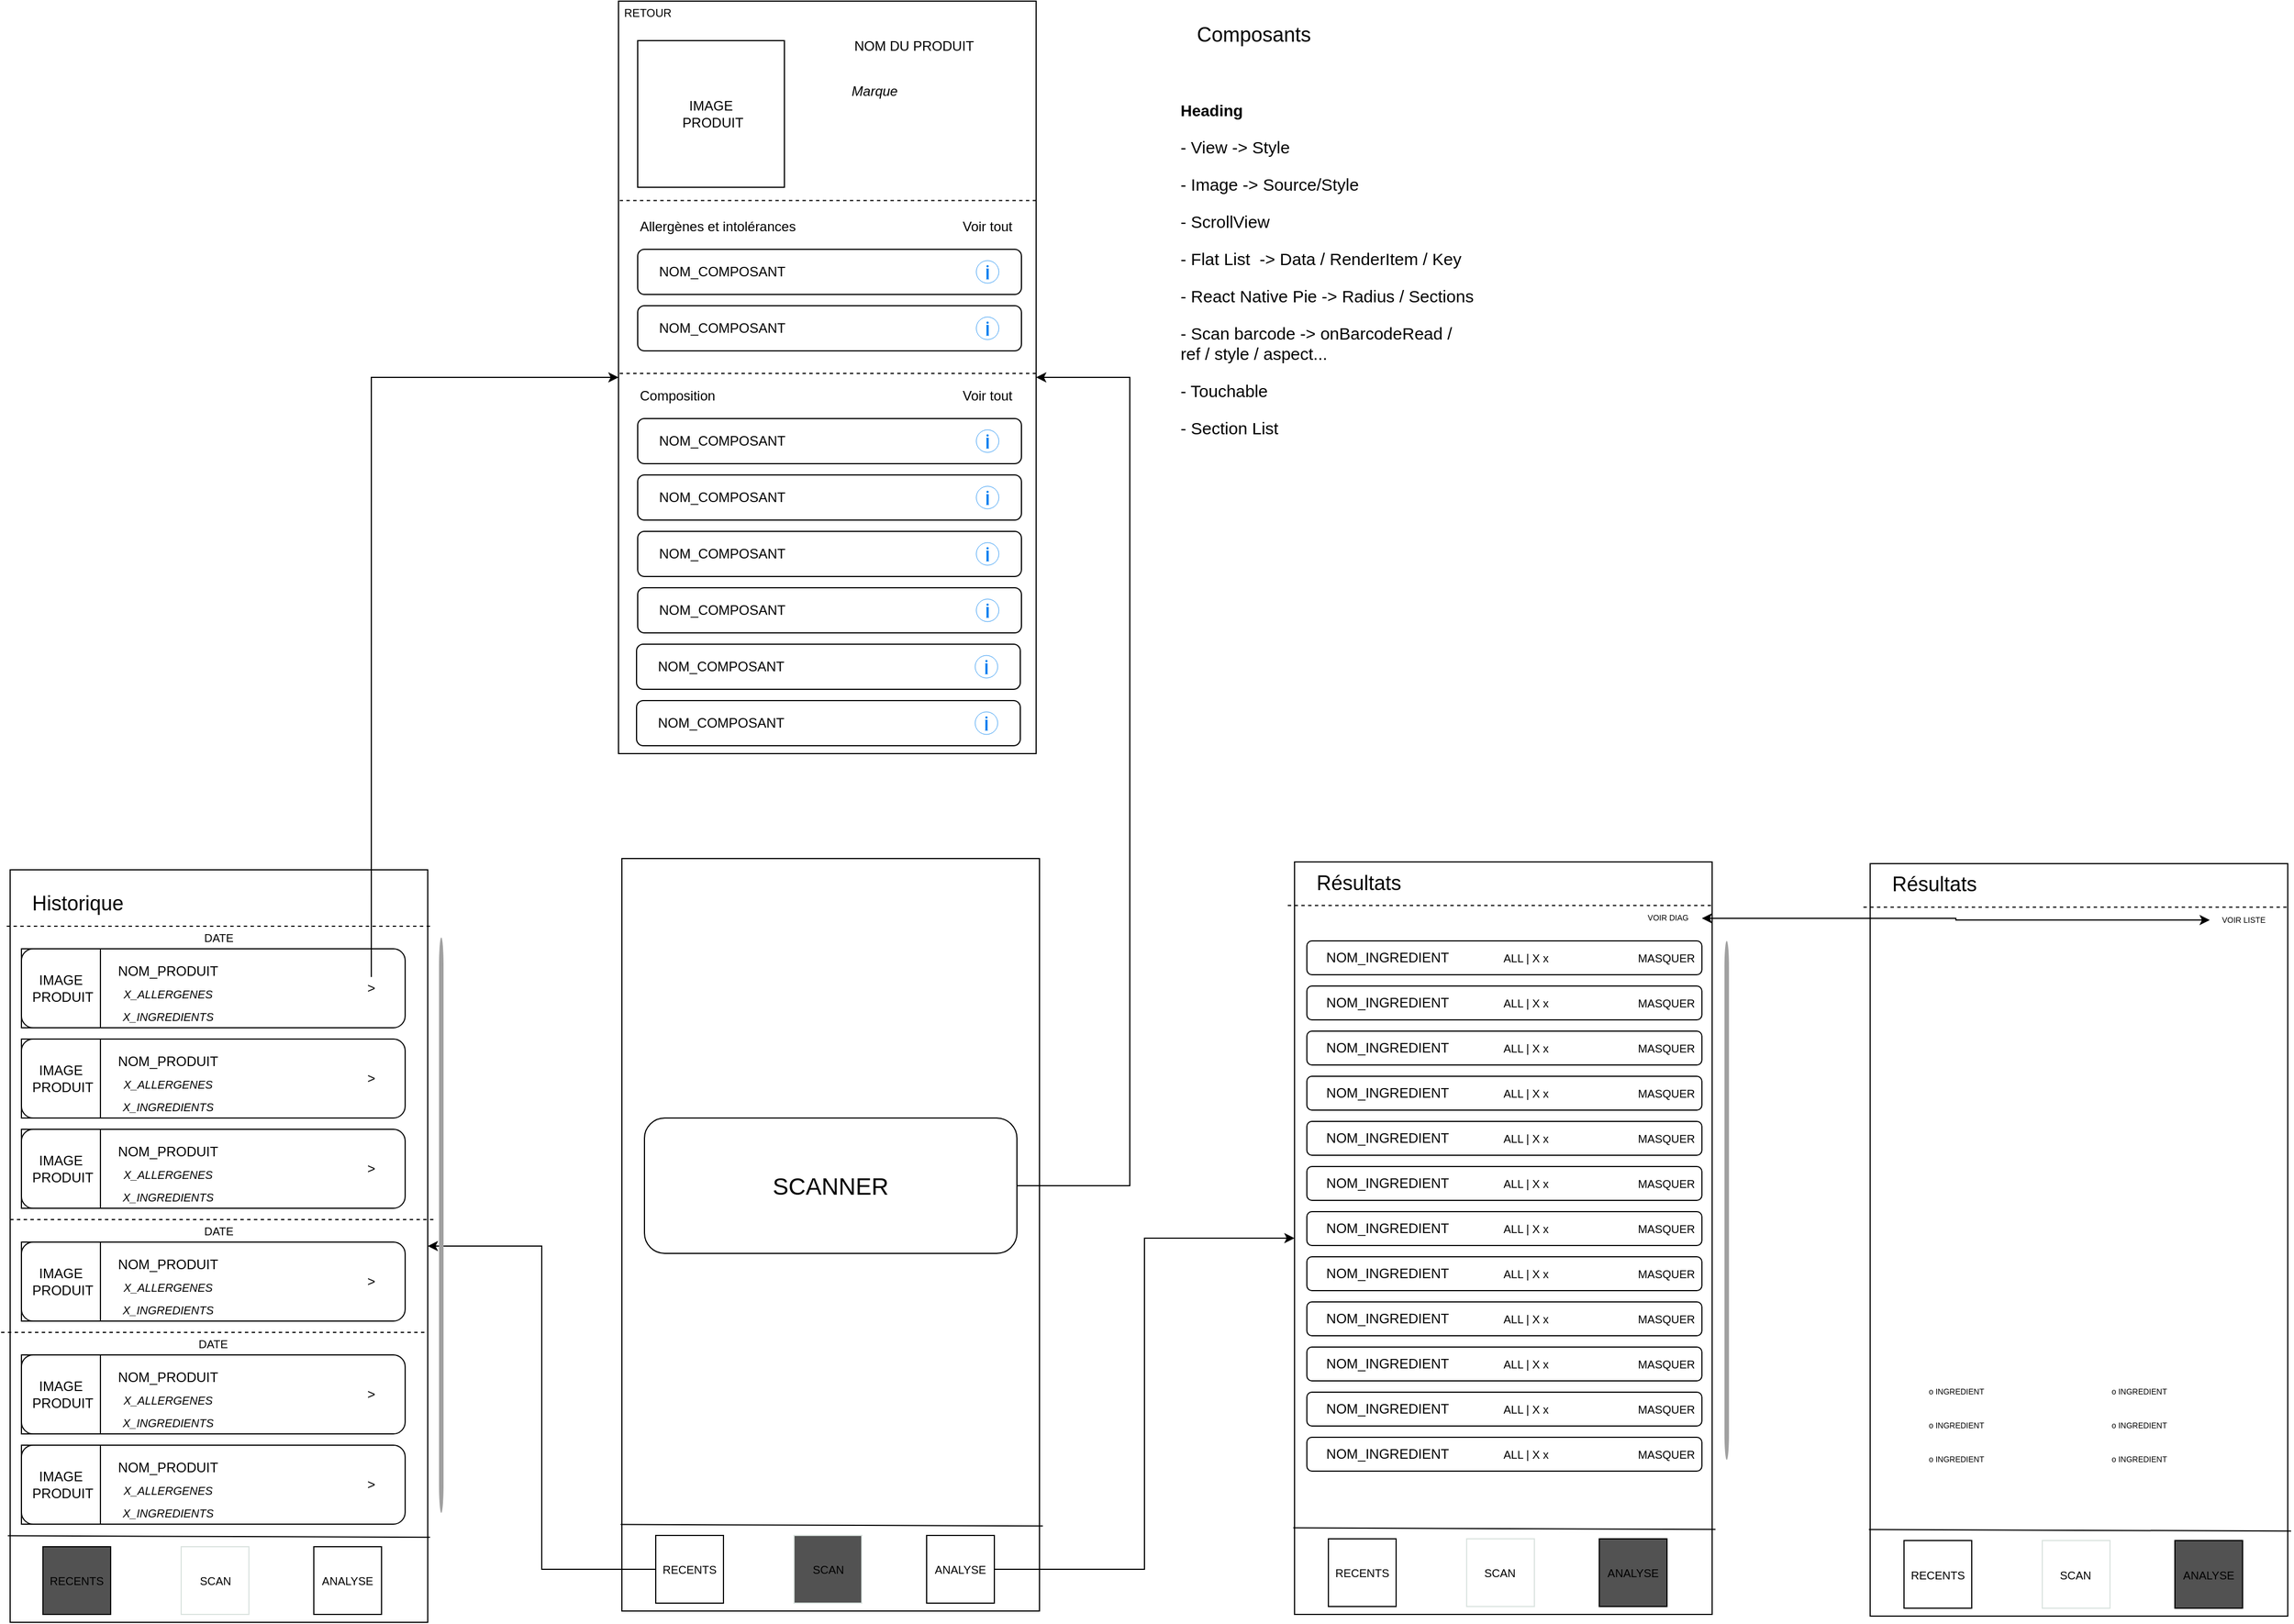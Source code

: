 <mxfile version="13.0.9">
    <diagram id="6hGFLwfOUW9BJ-s0fimq" name="Page-1">
        <mxGraphModel dx="3744" dy="2140" grid="1" gridSize="10" guides="1" tooltips="1" connect="1" arrows="1" fold="1" page="1" pageScale="1" pageWidth="827" pageHeight="1169" math="0" shadow="0">
            <root>
                <mxCell id="0"/>
                <mxCell id="1" parent="0"/>
                <mxCell id="162" value="" style="rounded=0;whiteSpace=wrap;html=1;fillColor=none;" parent="1" vertex="1">
                    <mxGeometry x="-944.04" y="33" width="370" height="667" as="geometry"/>
                </mxCell>
                <mxCell id="6" value="" style="rounded=0;whiteSpace=wrap;html=1;fillColor=none;" parent="1" vertex="1">
                    <mxGeometry x="-1543" y="-730" width="370" height="667" as="geometry"/>
                </mxCell>
                <mxCell id="7" value="IMAGE&lt;br&gt;&amp;nbsp;PRODUIT" style="whiteSpace=wrap;html=1;aspect=fixed;fillColor=none;" parent="1" vertex="1">
                    <mxGeometry x="-1526" y="-695" width="130" height="130" as="geometry"/>
                </mxCell>
                <mxCell id="8" value="NOM DU PRODUIT" style="text;html=1;strokeColor=none;fillColor=none;align=center;verticalAlign=middle;whiteSpace=wrap;rounded=0;" parent="1" vertex="1">
                    <mxGeometry x="-1356" y="-700" width="150" height="20" as="geometry"/>
                </mxCell>
                <mxCell id="9" value="&lt;i&gt;Marque&lt;/i&gt;" style="text;html=1;strokeColor=none;fillColor=none;align=center;verticalAlign=middle;whiteSpace=wrap;rounded=0;" parent="1" vertex="1">
                    <mxGeometry x="-1336" y="-660" width="40" height="20" as="geometry"/>
                </mxCell>
                <mxCell id="10" value="" style="endArrow=none;dashed=1;html=1;exitX=0;exitY=0.25;exitDx=0;exitDy=0;entryX=1;entryY=0.25;entryDx=0;entryDy=0;" parent="1" edge="1">
                    <mxGeometry width="50" height="50" relative="1" as="geometry">
                        <mxPoint x="-1542.0" y="-553.25" as="sourcePoint"/>
                        <mxPoint x="-1172" y="-553.25" as="targetPoint"/>
                    </mxGeometry>
                </mxCell>
                <mxCell id="11" value="Allergènes et intolérances" style="text;html=1;strokeColor=none;fillColor=none;align=left;verticalAlign=middle;whiteSpace=wrap;rounded=0;" parent="1" vertex="1">
                    <mxGeometry x="-1526" y="-540" width="150" height="20" as="geometry"/>
                </mxCell>
                <mxCell id="14" value="Voir tout" style="text;html=1;strokeColor=none;fillColor=none;align=center;verticalAlign=middle;whiteSpace=wrap;rounded=0;" parent="1" vertex="1">
                    <mxGeometry x="-1246" y="-540" width="60" height="20" as="geometry"/>
                </mxCell>
                <mxCell id="16" value="" style="endArrow=none;dashed=1;html=1;exitX=0;exitY=0.25;exitDx=0;exitDy=0;entryX=1;entryY=0.25;entryDx=0;entryDy=0;" parent="1" edge="1">
                    <mxGeometry width="50" height="50" relative="1" as="geometry">
                        <mxPoint x="-1542" y="-400" as="sourcePoint"/>
                        <mxPoint x="-1172" y="-400" as="targetPoint"/>
                    </mxGeometry>
                </mxCell>
                <mxCell id="17" value="" style="group" parent="1" vertex="1" connectable="0">
                    <mxGeometry x="-1526" y="-510" width="340" height="40" as="geometry"/>
                </mxCell>
                <mxCell id="12" value="" style="rounded=1;whiteSpace=wrap;html=1;fillColor=none;" parent="17" vertex="1">
                    <mxGeometry width="340" height="40" as="geometry"/>
                </mxCell>
                <mxCell id="13" value="NOM_COMPOSANT" style="text;html=1;strokeColor=none;fillColor=none;align=center;verticalAlign=middle;whiteSpace=wrap;rounded=0;" parent="17" vertex="1">
                    <mxGeometry x="55" y="10" width="40" height="20" as="geometry"/>
                </mxCell>
                <mxCell id="15" value="" style="html=1;verticalLabelPosition=bottom;labelBackgroundColor=#ffffff;verticalAlign=top;shadow=0;dashed=0;strokeWidth=2;shape=mxgraph.ios7.misc.info;strokeColor=#0080f0;fillColor=none;" parent="17" vertex="1">
                    <mxGeometry x="300" y="10" width="20" height="20" as="geometry"/>
                </mxCell>
                <mxCell id="18" value="" style="group" parent="1" vertex="1" connectable="0">
                    <mxGeometry x="-1526" y="-460" width="340" height="40" as="geometry"/>
                </mxCell>
                <mxCell id="19" value="" style="rounded=1;whiteSpace=wrap;html=1;fillColor=none;" parent="18" vertex="1">
                    <mxGeometry width="340" height="40" as="geometry"/>
                </mxCell>
                <mxCell id="20" value="NOM_COMPOSANT" style="text;html=1;strokeColor=none;fillColor=none;align=center;verticalAlign=middle;whiteSpace=wrap;rounded=0;" parent="18" vertex="1">
                    <mxGeometry x="55" y="10" width="40" height="20" as="geometry"/>
                </mxCell>
                <mxCell id="21" value="" style="html=1;verticalLabelPosition=bottom;labelBackgroundColor=#ffffff;verticalAlign=top;shadow=0;dashed=0;strokeWidth=2;shape=mxgraph.ios7.misc.info;strokeColor=#0080f0;fillColor=none;" parent="18" vertex="1">
                    <mxGeometry x="300" y="10" width="20" height="20" as="geometry"/>
                </mxCell>
                <mxCell id="24" value="Composition" style="text;html=1;strokeColor=none;fillColor=none;align=left;verticalAlign=middle;whiteSpace=wrap;rounded=0;" parent="1" vertex="1">
                    <mxGeometry x="-1526" y="-390" width="150" height="20" as="geometry"/>
                </mxCell>
                <mxCell id="25" value="" style="group" parent="1" vertex="1" connectable="0">
                    <mxGeometry x="-1526" y="-360" width="340" height="40" as="geometry"/>
                </mxCell>
                <mxCell id="26" value="" style="rounded=1;whiteSpace=wrap;html=1;fillColor=none;" parent="25" vertex="1">
                    <mxGeometry width="340" height="40" as="geometry"/>
                </mxCell>
                <mxCell id="27" value="NOM_COMPOSANT" style="text;html=1;strokeColor=none;fillColor=none;align=center;verticalAlign=middle;whiteSpace=wrap;rounded=0;" parent="25" vertex="1">
                    <mxGeometry x="55" y="10" width="40" height="20" as="geometry"/>
                </mxCell>
                <mxCell id="28" value="" style="html=1;verticalLabelPosition=bottom;labelBackgroundColor=#ffffff;verticalAlign=top;shadow=0;dashed=0;strokeWidth=2;shape=mxgraph.ios7.misc.info;strokeColor=#0080f0;fillColor=none;" parent="25" vertex="1">
                    <mxGeometry x="300" y="10" width="20" height="20" as="geometry"/>
                </mxCell>
                <mxCell id="29" value="" style="group" parent="1" vertex="1" connectable="0">
                    <mxGeometry x="-1526" y="-310" width="340" height="40" as="geometry"/>
                </mxCell>
                <mxCell id="30" value="" style="rounded=1;whiteSpace=wrap;html=1;fillColor=none;" parent="29" vertex="1">
                    <mxGeometry width="340" height="40" as="geometry"/>
                </mxCell>
                <mxCell id="31" value="NOM_COMPOSANT" style="text;html=1;strokeColor=none;fillColor=none;align=center;verticalAlign=middle;whiteSpace=wrap;rounded=0;" parent="29" vertex="1">
                    <mxGeometry x="55" y="10" width="40" height="20" as="geometry"/>
                </mxCell>
                <mxCell id="32" value="" style="html=1;verticalLabelPosition=bottom;labelBackgroundColor=#ffffff;verticalAlign=top;shadow=0;dashed=0;strokeWidth=2;shape=mxgraph.ios7.misc.info;strokeColor=#0080f0;fillColor=none;" parent="29" vertex="1">
                    <mxGeometry x="300" y="10" width="20" height="20" as="geometry"/>
                </mxCell>
                <mxCell id="33" value="Voir tout" style="text;html=1;strokeColor=none;fillColor=none;align=center;verticalAlign=middle;whiteSpace=wrap;rounded=0;" parent="1" vertex="1">
                    <mxGeometry x="-1246" y="-390" width="60" height="20" as="geometry"/>
                </mxCell>
                <mxCell id="34" value="" style="group" parent="1" vertex="1" connectable="0">
                    <mxGeometry x="-1526" y="-260" width="340" height="40" as="geometry"/>
                </mxCell>
                <mxCell id="35" value="" style="rounded=1;whiteSpace=wrap;html=1;fillColor=none;" parent="34" vertex="1">
                    <mxGeometry width="340" height="40" as="geometry"/>
                </mxCell>
                <mxCell id="36" value="NOM_COMPOSANT" style="text;html=1;strokeColor=none;fillColor=none;align=center;verticalAlign=middle;whiteSpace=wrap;rounded=0;" parent="34" vertex="1">
                    <mxGeometry x="55" y="10" width="40" height="20" as="geometry"/>
                </mxCell>
                <mxCell id="37" value="" style="html=1;verticalLabelPosition=bottom;labelBackgroundColor=#ffffff;verticalAlign=top;shadow=0;dashed=0;strokeWidth=2;shape=mxgraph.ios7.misc.info;strokeColor=#0080f0;fillColor=none;" parent="34" vertex="1">
                    <mxGeometry x="300" y="10" width="20" height="20" as="geometry"/>
                </mxCell>
                <mxCell id="48" value="" style="group" parent="1" vertex="1" connectable="0">
                    <mxGeometry x="-1526" y="-210" width="340" height="40" as="geometry"/>
                </mxCell>
                <mxCell id="49" value="" style="rounded=1;whiteSpace=wrap;html=1;fillColor=none;" parent="48" vertex="1">
                    <mxGeometry width="340" height="40" as="geometry"/>
                </mxCell>
                <mxCell id="50" value="NOM_COMPOSANT" style="text;html=1;strokeColor=none;fillColor=none;align=center;verticalAlign=middle;whiteSpace=wrap;rounded=0;" parent="48" vertex="1">
                    <mxGeometry x="55" y="10" width="40" height="20" as="geometry"/>
                </mxCell>
                <mxCell id="51" value="" style="html=1;verticalLabelPosition=bottom;labelBackgroundColor=#ffffff;verticalAlign=top;shadow=0;dashed=0;strokeWidth=2;shape=mxgraph.ios7.misc.info;strokeColor=#0080f0;fillColor=none;" parent="48" vertex="1">
                    <mxGeometry x="300" y="10" width="20" height="20" as="geometry"/>
                </mxCell>
                <mxCell id="52" value="" style="rounded=0;whiteSpace=wrap;html=1;fillColor=none;" parent="1" vertex="1">
                    <mxGeometry x="-2082.02" y="40" width="370" height="667" as="geometry"/>
                </mxCell>
                <mxCell id="53" value="&lt;font style=&quot;font-size: 18px&quot;&gt;Historique&lt;/font&gt;" style="text;html=1;strokeColor=none;fillColor=none;align=center;verticalAlign=middle;whiteSpace=wrap;rounded=0;" parent="1" vertex="1">
                    <mxGeometry x="-2042.02" y="60" width="40" height="20" as="geometry"/>
                </mxCell>
                <mxCell id="64" value="" style="group" parent="1" vertex="1" connectable="0">
                    <mxGeometry x="-2072.02" y="110" width="340" height="80" as="geometry"/>
                </mxCell>
                <mxCell id="56" value="" style="group" parent="64" vertex="1" connectable="0">
                    <mxGeometry width="340" height="80" as="geometry"/>
                </mxCell>
                <mxCell id="57" value="" style="rounded=1;whiteSpace=wrap;html=1;fillColor=none;" parent="56" vertex="1">
                    <mxGeometry width="340" height="70" as="geometry"/>
                </mxCell>
                <mxCell id="55" value="IMAGE&lt;br&gt;&amp;nbsp;PRODUIT" style="whiteSpace=wrap;html=1;aspect=fixed;fillColor=none;" parent="56" vertex="1">
                    <mxGeometry width="70" height="70" as="geometry"/>
                </mxCell>
                <mxCell id="60" value="NOM_PRODUIT" style="text;html=1;strokeColor=none;fillColor=none;align=center;verticalAlign=middle;whiteSpace=wrap;rounded=0;" parent="56" vertex="1">
                    <mxGeometry x="110" y="10" width="40" height="20" as="geometry"/>
                </mxCell>
                <mxCell id="61" value="&amp;gt;" style="text;html=1;strokeColor=none;fillColor=none;align=center;verticalAlign=middle;whiteSpace=wrap;rounded=0;" parent="56" vertex="1">
                    <mxGeometry x="290" y="25" width="40" height="20" as="geometry"/>
                </mxCell>
                <mxCell id="62" value="X_ALLERGENES" style="text;html=1;strokeColor=none;fillColor=none;align=center;verticalAlign=middle;whiteSpace=wrap;rounded=0;fontStyle=2;fontSize=10;" parent="56" vertex="1">
                    <mxGeometry x="110" y="30" width="40" height="20" as="geometry"/>
                </mxCell>
                <mxCell id="63" value="X_INGREDIENTS" style="text;html=1;strokeColor=none;fillColor=none;align=center;verticalAlign=middle;whiteSpace=wrap;rounded=0;fontStyle=2;fontSize=10;" parent="56" vertex="1">
                    <mxGeometry x="110" y="50" width="40" height="20" as="geometry"/>
                </mxCell>
                <mxCell id="65" value="DATE" style="text;html=1;strokeColor=none;fillColor=none;align=center;verticalAlign=middle;whiteSpace=wrap;rounded=0;fontSize=10;" parent="1" vertex="1">
                    <mxGeometry x="-1917.02" y="90" width="40" height="20" as="geometry"/>
                </mxCell>
                <mxCell id="68" value="" style="endArrow=none;dashed=1;html=1;fontSize=10;entryX=1.008;entryY=0.075;entryDx=0;entryDy=0;entryPerimeter=0;" parent="1" target="52" edge="1">
                    <mxGeometry width="50" height="50" relative="1" as="geometry">
                        <mxPoint x="-2085.02" y="90" as="sourcePoint"/>
                        <mxPoint x="-1832.02" y="180" as="targetPoint"/>
                    </mxGeometry>
                </mxCell>
                <mxCell id="69" value="" style="group" parent="1" vertex="1" connectable="0">
                    <mxGeometry x="-2072.02" y="190" width="340" height="80" as="geometry"/>
                </mxCell>
                <mxCell id="70" value="" style="rounded=1;whiteSpace=wrap;html=1;fillColor=none;" parent="69" vertex="1">
                    <mxGeometry width="340" height="70" as="geometry"/>
                </mxCell>
                <mxCell id="71" value="IMAGE&lt;br&gt;&amp;nbsp;PRODUIT" style="whiteSpace=wrap;html=1;aspect=fixed;fillColor=none;" parent="69" vertex="1">
                    <mxGeometry width="70" height="70" as="geometry"/>
                </mxCell>
                <mxCell id="72" value="NOM_PRODUIT" style="text;html=1;strokeColor=none;fillColor=none;align=center;verticalAlign=middle;whiteSpace=wrap;rounded=0;" parent="69" vertex="1">
                    <mxGeometry x="110" y="10" width="40" height="20" as="geometry"/>
                </mxCell>
                <mxCell id="73" value="&amp;gt;" style="text;html=1;strokeColor=none;fillColor=none;align=center;verticalAlign=middle;whiteSpace=wrap;rounded=0;" parent="69" vertex="1">
                    <mxGeometry x="290" y="25" width="40" height="20" as="geometry"/>
                </mxCell>
                <mxCell id="74" value="X_ALLERGENES" style="text;html=1;strokeColor=none;fillColor=none;align=center;verticalAlign=middle;whiteSpace=wrap;rounded=0;fontStyle=2;fontSize=10;" parent="69" vertex="1">
                    <mxGeometry x="110" y="30" width="40" height="20" as="geometry"/>
                </mxCell>
                <mxCell id="75" value="X_INGREDIENTS" style="text;html=1;strokeColor=none;fillColor=none;align=center;verticalAlign=middle;whiteSpace=wrap;rounded=0;fontStyle=2;fontSize=10;" parent="69" vertex="1">
                    <mxGeometry x="110" y="50" width="40" height="20" as="geometry"/>
                </mxCell>
                <mxCell id="76" value="" style="group" parent="1" vertex="1" connectable="0">
                    <mxGeometry x="-2072.02" y="270" width="340" height="80" as="geometry"/>
                </mxCell>
                <mxCell id="77" value="" style="rounded=1;whiteSpace=wrap;html=1;fillColor=none;" parent="76" vertex="1">
                    <mxGeometry width="340" height="70" as="geometry"/>
                </mxCell>
                <mxCell id="78" value="IMAGE&lt;br&gt;&amp;nbsp;PRODUIT" style="whiteSpace=wrap;html=1;aspect=fixed;fillColor=none;" parent="76" vertex="1">
                    <mxGeometry width="70" height="70" as="geometry"/>
                </mxCell>
                <mxCell id="79" value="NOM_PRODUIT" style="text;html=1;strokeColor=none;fillColor=none;align=center;verticalAlign=middle;whiteSpace=wrap;rounded=0;" parent="76" vertex="1">
                    <mxGeometry x="110" y="10" width="40" height="20" as="geometry"/>
                </mxCell>
                <mxCell id="80" value="&amp;gt;" style="text;html=1;strokeColor=none;fillColor=none;align=center;verticalAlign=middle;whiteSpace=wrap;rounded=0;" parent="76" vertex="1">
                    <mxGeometry x="290" y="25" width="40" height="20" as="geometry"/>
                </mxCell>
                <mxCell id="81" value="X_ALLERGENES" style="text;html=1;strokeColor=none;fillColor=none;align=center;verticalAlign=middle;whiteSpace=wrap;rounded=0;fontStyle=2;fontSize=10;" parent="76" vertex="1">
                    <mxGeometry x="110" y="30" width="40" height="20" as="geometry"/>
                </mxCell>
                <mxCell id="82" value="X_INGREDIENTS" style="text;html=1;strokeColor=none;fillColor=none;align=center;verticalAlign=middle;whiteSpace=wrap;rounded=0;fontStyle=2;fontSize=10;" parent="76" vertex="1">
                    <mxGeometry x="110" y="50" width="40" height="20" as="geometry"/>
                </mxCell>
                <mxCell id="83" value="" style="group" parent="1" vertex="1" connectable="0">
                    <mxGeometry x="-2072.02" y="370" width="340" height="80" as="geometry"/>
                </mxCell>
                <mxCell id="84" value="" style="group" parent="83" vertex="1" connectable="0">
                    <mxGeometry width="340" height="80" as="geometry"/>
                </mxCell>
                <mxCell id="85" value="" style="rounded=1;whiteSpace=wrap;html=1;fillColor=none;" parent="84" vertex="1">
                    <mxGeometry width="340" height="70" as="geometry"/>
                </mxCell>
                <mxCell id="86" value="IMAGE&lt;br&gt;&amp;nbsp;PRODUIT" style="whiteSpace=wrap;html=1;aspect=fixed;fillColor=none;" parent="84" vertex="1">
                    <mxGeometry width="70" height="70" as="geometry"/>
                </mxCell>
                <mxCell id="87" value="NOM_PRODUIT" style="text;html=1;strokeColor=none;fillColor=none;align=center;verticalAlign=middle;whiteSpace=wrap;rounded=0;" parent="84" vertex="1">
                    <mxGeometry x="110" y="10" width="40" height="20" as="geometry"/>
                </mxCell>
                <mxCell id="88" value="&amp;gt;" style="text;html=1;strokeColor=none;fillColor=none;align=center;verticalAlign=middle;whiteSpace=wrap;rounded=0;" parent="84" vertex="1">
                    <mxGeometry x="290" y="25" width="40" height="20" as="geometry"/>
                </mxCell>
                <mxCell id="89" value="X_ALLERGENES" style="text;html=1;strokeColor=none;fillColor=none;align=center;verticalAlign=middle;whiteSpace=wrap;rounded=0;fontStyle=2;fontSize=10;" parent="84" vertex="1">
                    <mxGeometry x="110" y="30" width="40" height="20" as="geometry"/>
                </mxCell>
                <mxCell id="90" value="X_INGREDIENTS" style="text;html=1;strokeColor=none;fillColor=none;align=center;verticalAlign=middle;whiteSpace=wrap;rounded=0;fontStyle=2;fontSize=10;" parent="84" vertex="1">
                    <mxGeometry x="110" y="50" width="40" height="20" as="geometry"/>
                </mxCell>
                <mxCell id="91" value="DATE" style="text;html=1;strokeColor=none;fillColor=none;align=center;verticalAlign=middle;whiteSpace=wrap;rounded=0;fontSize=10;" parent="1" vertex="1">
                    <mxGeometry x="-1917.02" y="350" width="40" height="20" as="geometry"/>
                </mxCell>
                <mxCell id="92" value="" style="endArrow=none;dashed=1;html=1;fontSize=10;entryX=1.008;entryY=0.075;entryDx=0;entryDy=0;entryPerimeter=0;" parent="1" edge="1">
                    <mxGeometry width="50" height="50" relative="1" as="geometry">
                        <mxPoint x="-2082.02" y="350" as="sourcePoint"/>
                        <mxPoint x="-1706.06" y="350.025" as="targetPoint"/>
                    </mxGeometry>
                </mxCell>
                <mxCell id="93" value="" style="endArrow=none;dashed=1;html=1;fontSize=10;entryX=1.008;entryY=0.075;entryDx=0;entryDy=0;entryPerimeter=0;" parent="1" edge="1">
                    <mxGeometry width="50" height="50" relative="1" as="geometry">
                        <mxPoint x="-2090" y="450" as="sourcePoint"/>
                        <mxPoint x="-1714.04" y="450.025" as="targetPoint"/>
                    </mxGeometry>
                </mxCell>
                <mxCell id="94" value="DATE" style="text;html=1;strokeColor=none;fillColor=none;align=center;verticalAlign=middle;whiteSpace=wrap;rounded=0;fontSize=10;" parent="1" vertex="1">
                    <mxGeometry x="-1922.02" y="450" width="40" height="20" as="geometry"/>
                </mxCell>
                <mxCell id="96" value="" style="group" parent="1" vertex="1" connectable="0">
                    <mxGeometry x="-2072.02" y="470" width="340" height="80" as="geometry"/>
                </mxCell>
                <mxCell id="97" value="" style="group" parent="96" vertex="1" connectable="0">
                    <mxGeometry width="340" height="80" as="geometry"/>
                </mxCell>
                <mxCell id="98" value="" style="rounded=1;whiteSpace=wrap;html=1;fillColor=none;" parent="97" vertex="1">
                    <mxGeometry width="340" height="70" as="geometry"/>
                </mxCell>
                <mxCell id="99" value="IMAGE&lt;br&gt;&amp;nbsp;PRODUIT" style="whiteSpace=wrap;html=1;aspect=fixed;fillColor=none;" parent="97" vertex="1">
                    <mxGeometry width="70" height="70" as="geometry"/>
                </mxCell>
                <mxCell id="100" value="NOM_PRODUIT" style="text;html=1;strokeColor=none;fillColor=none;align=center;verticalAlign=middle;whiteSpace=wrap;rounded=0;" parent="97" vertex="1">
                    <mxGeometry x="110" y="10" width="40" height="20" as="geometry"/>
                </mxCell>
                <mxCell id="101" value="&amp;gt;" style="text;html=1;strokeColor=none;fillColor=none;align=center;verticalAlign=middle;whiteSpace=wrap;rounded=0;" parent="97" vertex="1">
                    <mxGeometry x="290" y="25" width="40" height="20" as="geometry"/>
                </mxCell>
                <mxCell id="102" value="X_ALLERGENES" style="text;html=1;strokeColor=none;fillColor=none;align=center;verticalAlign=middle;whiteSpace=wrap;rounded=0;fontStyle=2;fontSize=10;" parent="97" vertex="1">
                    <mxGeometry x="110" y="30" width="40" height="20" as="geometry"/>
                </mxCell>
                <mxCell id="103" value="X_INGREDIENTS" style="text;html=1;strokeColor=none;fillColor=none;align=center;verticalAlign=middle;whiteSpace=wrap;rounded=0;fontStyle=2;fontSize=10;" parent="97" vertex="1">
                    <mxGeometry x="110" y="50" width="40" height="20" as="geometry"/>
                </mxCell>
                <mxCell id="111" value="" style="group" parent="1" vertex="1" connectable="0">
                    <mxGeometry x="-2072.02" y="550" width="340" height="80" as="geometry"/>
                </mxCell>
                <mxCell id="112" value="" style="rounded=1;whiteSpace=wrap;html=1;fillColor=none;" parent="111" vertex="1">
                    <mxGeometry width="340" height="70" as="geometry"/>
                </mxCell>
                <mxCell id="113" value="IMAGE&lt;br&gt;&amp;nbsp;PRODUIT" style="whiteSpace=wrap;html=1;aspect=fixed;fillColor=none;" parent="111" vertex="1">
                    <mxGeometry width="70" height="70" as="geometry"/>
                </mxCell>
                <mxCell id="114" value="NOM_PRODUIT" style="text;html=1;strokeColor=none;fillColor=none;align=center;verticalAlign=middle;whiteSpace=wrap;rounded=0;" parent="111" vertex="1">
                    <mxGeometry x="110" y="10" width="40" height="20" as="geometry"/>
                </mxCell>
                <mxCell id="115" value="&amp;gt;" style="text;html=1;strokeColor=none;fillColor=none;align=center;verticalAlign=middle;whiteSpace=wrap;rounded=0;" parent="111" vertex="1">
                    <mxGeometry x="290" y="25" width="40" height="20" as="geometry"/>
                </mxCell>
                <mxCell id="116" value="X_ALLERGENES" style="text;html=1;strokeColor=none;fillColor=none;align=center;verticalAlign=middle;whiteSpace=wrap;rounded=0;fontStyle=2;fontSize=10;" parent="111" vertex="1">
                    <mxGeometry x="110" y="30" width="40" height="20" as="geometry"/>
                </mxCell>
                <mxCell id="117" value="X_INGREDIENTS" style="text;html=1;strokeColor=none;fillColor=none;align=center;verticalAlign=middle;whiteSpace=wrap;rounded=0;fontStyle=2;fontSize=10;" parent="111" vertex="1">
                    <mxGeometry x="110" y="50" width="40" height="20" as="geometry"/>
                </mxCell>
                <mxCell id="118" value="" style="rounded=0;whiteSpace=wrap;html=1;fillColor=none;" parent="1" vertex="1">
                    <mxGeometry x="-1540" y="30" width="370" height="667" as="geometry"/>
                </mxCell>
                <mxCell id="273" style="edgeStyle=orthogonalEdgeStyle;rounded=0;orthogonalLoop=1;jettySize=auto;html=1;exitX=1;exitY=0.5;exitDx=0;exitDy=0;startArrow=none;startFill=0;fontSize=7;entryX=1;entryY=0.5;entryDx=0;entryDy=0;" edge="1" parent="1" source="119" target="6">
                    <mxGeometry relative="1" as="geometry">
                        <mxPoint x="-1100" y="-404.706" as="targetPoint"/>
                        <Array as="points">
                            <mxPoint x="-1090" y="320"/>
                            <mxPoint x="-1090" y="-397"/>
                        </Array>
                    </mxGeometry>
                </mxCell>
                <mxCell id="119" value="&lt;font style=&quot;font-size: 21px&quot;&gt;SCANNER&lt;/font&gt;" style="rounded=1;whiteSpace=wrap;html=1;fillColor=none;fontSize=10;align=center;" parent="1" vertex="1">
                    <mxGeometry x="-1520" y="260" width="330" height="120" as="geometry"/>
                </mxCell>
                <mxCell id="270" style="edgeStyle=orthogonalEdgeStyle;rounded=0;orthogonalLoop=1;jettySize=auto;html=1;exitX=0;exitY=0.5;exitDx=0;exitDy=0;entryX=1;entryY=0.5;entryDx=0;entryDy=0;startArrow=none;startFill=0;fontSize=7;" edge="1" parent="1" source="122" target="52">
                    <mxGeometry relative="1" as="geometry"/>
                </mxCell>
                <mxCell id="122" value="RECENTS" style="whiteSpace=wrap;html=1;aspect=fixed;fillColor=none;fontSize=10;align=center;" parent="1" vertex="1">
                    <mxGeometry x="-1510" y="630" width="60" height="60" as="geometry"/>
                </mxCell>
                <mxCell id="124" value="SCAN" style="whiteSpace=wrap;html=1;aspect=fixed;fillColor=#525252;fontSize=10;align=center;strokeColor=#DAE3DF;" parent="1" vertex="1">
                    <mxGeometry x="-1387.5" y="630" width="60" height="60" as="geometry"/>
                </mxCell>
                <mxCell id="269" style="edgeStyle=orthogonalEdgeStyle;rounded=0;orthogonalLoop=1;jettySize=auto;html=1;exitX=1;exitY=0.5;exitDx=0;exitDy=0;entryX=0;entryY=0.5;entryDx=0;entryDy=0;startArrow=none;startFill=0;fontSize=7;" edge="1" parent="1" source="125" target="162">
                    <mxGeometry relative="1" as="geometry"/>
                </mxCell>
                <mxCell id="125" value="ANALYSE" style="whiteSpace=wrap;html=1;aspect=fixed;fillColor=none;fontSize=10;align=center;" parent="1" vertex="1">
                    <mxGeometry x="-1270" y="630" width="60" height="60" as="geometry"/>
                </mxCell>
                <mxCell id="129" value="" style="endArrow=none;html=1;fontSize=10;exitX=-0.003;exitY=0.885;exitDx=0;exitDy=0;exitPerimeter=0;entryX=1.008;entryY=0.887;entryDx=0;entryDy=0;entryPerimeter=0;" parent="1" source="118" target="118" edge="1">
                    <mxGeometry width="50" height="50" relative="1" as="geometry">
                        <mxPoint x="480" y="570" as="sourcePoint"/>
                        <mxPoint x="530" y="520" as="targetPoint"/>
                    </mxGeometry>
                </mxCell>
                <mxCell id="134" value="" style="group" parent="1" vertex="1" connectable="0">
                    <mxGeometry x="-1527" y="-160" width="340" height="40" as="geometry"/>
                </mxCell>
                <mxCell id="135" value="" style="rounded=1;whiteSpace=wrap;html=1;fillColor=none;" parent="134" vertex="1">
                    <mxGeometry width="340" height="40" as="geometry"/>
                </mxCell>
                <mxCell id="136" value="NOM_COMPOSANT" style="text;html=1;strokeColor=none;fillColor=none;align=center;verticalAlign=middle;whiteSpace=wrap;rounded=0;" parent="134" vertex="1">
                    <mxGeometry x="55" y="10" width="40" height="20" as="geometry"/>
                </mxCell>
                <mxCell id="137" value="" style="html=1;verticalLabelPosition=bottom;labelBackgroundColor=#ffffff;verticalAlign=top;shadow=0;dashed=0;strokeWidth=2;shape=mxgraph.ios7.misc.info;strokeColor=#0080f0;fillColor=none;" parent="134" vertex="1">
                    <mxGeometry x="300" y="10" width="20" height="20" as="geometry"/>
                </mxCell>
                <mxCell id="138" value="" style="group" parent="1" vertex="1" connectable="0">
                    <mxGeometry x="-1527" y="-110" width="340" height="40" as="geometry"/>
                </mxCell>
                <mxCell id="139" value="" style="rounded=1;whiteSpace=wrap;html=1;fillColor=none;" parent="138" vertex="1">
                    <mxGeometry width="340" height="40" as="geometry"/>
                </mxCell>
                <mxCell id="140" value="NOM_COMPOSANT" style="text;html=1;strokeColor=none;fillColor=none;align=center;verticalAlign=middle;whiteSpace=wrap;rounded=0;" parent="138" vertex="1">
                    <mxGeometry x="55" y="10" width="40" height="20" as="geometry"/>
                </mxCell>
                <mxCell id="141" value="" style="html=1;verticalLabelPosition=bottom;labelBackgroundColor=#ffffff;verticalAlign=top;shadow=0;dashed=0;strokeWidth=2;shape=mxgraph.ios7.misc.info;strokeColor=#0080f0;fillColor=none;" parent="138" vertex="1">
                    <mxGeometry x="300" y="10" width="20" height="20" as="geometry"/>
                </mxCell>
                <mxCell id="142" value="RETOUR" style="text;html=1;strokeColor=none;fillColor=none;align=center;verticalAlign=middle;whiteSpace=wrap;rounded=0;fontSize=10;" parent="1" vertex="1">
                    <mxGeometry x="-1537" y="-730" width="40" height="20" as="geometry"/>
                </mxCell>
                <mxCell id="154" value="RECENTS" style="whiteSpace=wrap;html=1;aspect=fixed;fillColor=#525252;fontSize=10;align=center;" parent="1" vertex="1">
                    <mxGeometry x="-2052.95" y="640" width="60" height="60" as="geometry"/>
                </mxCell>
                <mxCell id="155" value="SCAN" style="whiteSpace=wrap;html=1;aspect=fixed;fillColor=none;fontSize=10;align=center;strokeColor=#DAE3DF;" parent="1" vertex="1">
                    <mxGeometry x="-1930.45" y="640" width="60" height="60" as="geometry"/>
                </mxCell>
                <mxCell id="156" value="ANALYSE" style="whiteSpace=wrap;html=1;aspect=fixed;fillColor=none;fontSize=10;align=center;" parent="1" vertex="1">
                    <mxGeometry x="-1812.95" y="640" width="60" height="60" as="geometry"/>
                </mxCell>
                <mxCell id="157" value="" style="endArrow=none;html=1;fontSize=10;exitX=-0.003;exitY=0.885;exitDx=0;exitDy=0;exitPerimeter=0;entryX=1.008;entryY=0.887;entryDx=0;entryDy=0;entryPerimeter=0;" parent="1" edge="1">
                    <mxGeometry width="50" height="50" relative="1" as="geometry">
                        <mxPoint x="-2084.06" y="630.295" as="sourcePoint"/>
                        <mxPoint x="-1709.99" y="631.629" as="targetPoint"/>
                    </mxGeometry>
                </mxCell>
                <mxCell id="158" value="" style="endArrow=none;html=1;fontSize=10;exitX=-0.003;exitY=0.885;exitDx=0;exitDy=0;exitPerimeter=0;entryX=1.008;entryY=0.887;entryDx=0;entryDy=0;entryPerimeter=0;" parent="1" source="162" target="162" edge="1">
                    <mxGeometry width="50" height="50" relative="1" as="geometry">
                        <mxPoint x="-904.04" y="593" as="sourcePoint"/>
                        <mxPoint x="-854.04" y="543" as="targetPoint"/>
                    </mxGeometry>
                </mxCell>
                <mxCell id="159" value="RECENTS" style="whiteSpace=wrap;html=1;aspect=fixed;fillColor=none;fontSize=10;align=center;" parent="1" vertex="1">
                    <mxGeometry x="-914.04" y="633" width="60" height="60" as="geometry"/>
                </mxCell>
                <mxCell id="160" value="SCAN" style="whiteSpace=wrap;html=1;aspect=fixed;fillColor=none;fontSize=10;align=center;strokeColor=#DAE3DF;" parent="1" vertex="1">
                    <mxGeometry x="-791.54" y="633" width="60" height="60" as="geometry"/>
                </mxCell>
                <mxCell id="161" value="ANALYSE" style="whiteSpace=wrap;html=1;aspect=fixed;fillColor=#525252;fontSize=10;align=center;" parent="1" vertex="1">
                    <mxGeometry x="-674.04" y="633" width="60" height="60" as="geometry"/>
                </mxCell>
                <mxCell id="170" value="" style="endArrow=none;dashed=1;html=1;fontSize=10;entryX=1.008;entryY=0.075;entryDx=0;entryDy=0;entryPerimeter=0;" parent="1" edge="1">
                    <mxGeometry width="50" height="50" relative="1" as="geometry">
                        <mxPoint x="-950" y="71.57" as="sourcePoint"/>
                        <mxPoint x="-574.04" y="71.595" as="targetPoint"/>
                    </mxGeometry>
                </mxCell>
                <mxCell id="171" value="&lt;font style=&quot;font-size: 18px&quot;&gt;Résultats&lt;/font&gt;" style="text;html=1;strokeColor=none;fillColor=none;align=center;verticalAlign=middle;whiteSpace=wrap;rounded=0;" parent="1" vertex="1">
                    <mxGeometry x="-907" y="41.57" width="40" height="20" as="geometry"/>
                </mxCell>
                <mxCell id="176" value="" style="group" parent="1" vertex="1" connectable="0">
                    <mxGeometry x="-933.11" y="103" width="350" height="50" as="geometry"/>
                </mxCell>
                <mxCell id="163" value="" style="group" parent="176" vertex="1" connectable="0">
                    <mxGeometry width="350" height="50" as="geometry"/>
                </mxCell>
                <mxCell id="164" value="" style="rounded=1;whiteSpace=wrap;html=1;fillColor=none;" parent="163" vertex="1">
                    <mxGeometry width="350.0" height="30" as="geometry"/>
                </mxCell>
                <mxCell id="166" value="NOM_INGREDIENT" style="text;html=1;strokeColor=none;fillColor=none;align=center;verticalAlign=middle;whiteSpace=wrap;rounded=0;" parent="163" vertex="1">
                    <mxGeometry x="51.471" y="8.75" width="41.176" height="12.5" as="geometry"/>
                </mxCell>
                <mxCell id="172" style="edgeStyle=orthogonalEdgeStyle;rounded=0;orthogonalLoop=1;jettySize=auto;html=1;exitX=0.5;exitY=1;exitDx=0;exitDy=0;fontSize=10;" parent="163" source="164" target="164" edge="1">
                    <mxGeometry relative="1" as="geometry"/>
                </mxCell>
                <mxCell id="173" value="ALL | X x&amp;nbsp;" style="text;html=1;strokeColor=none;fillColor=none;align=center;verticalAlign=middle;whiteSpace=wrap;rounded=0;fontSize=10;" parent="163" vertex="1">
                    <mxGeometry x="169.996" y="8.75" width="51.471" height="12.5" as="geometry"/>
                </mxCell>
                <mxCell id="175" value="MASQUER" style="text;html=1;strokeColor=none;fillColor=none;align=center;verticalAlign=middle;whiteSpace=wrap;rounded=0;fontSize=10;" parent="163" vertex="1">
                    <mxGeometry x="298.529" y="5" width="41.176" height="20" as="geometry"/>
                </mxCell>
                <mxCell id="177" value="" style="group" parent="176" vertex="1" connectable="0">
                    <mxGeometry y="40" width="350" height="50" as="geometry"/>
                </mxCell>
                <mxCell id="178" value="" style="rounded=1;whiteSpace=wrap;html=1;fillColor=none;" parent="177" vertex="1">
                    <mxGeometry width="350.0" height="30" as="geometry"/>
                </mxCell>
                <mxCell id="179" value="NOM_INGREDIENT" style="text;html=1;strokeColor=none;fillColor=none;align=center;verticalAlign=middle;whiteSpace=wrap;rounded=0;" parent="177" vertex="1">
                    <mxGeometry x="51.471" y="8.75" width="41.176" height="12.5" as="geometry"/>
                </mxCell>
                <mxCell id="180" style="edgeStyle=orthogonalEdgeStyle;rounded=0;orthogonalLoop=1;jettySize=auto;html=1;exitX=0.5;exitY=1;exitDx=0;exitDy=0;fontSize=10;" parent="177" source="178" target="178" edge="1">
                    <mxGeometry relative="1" as="geometry"/>
                </mxCell>
                <mxCell id="181" value="ALL | X x&amp;nbsp;" style="text;html=1;strokeColor=none;fillColor=none;align=center;verticalAlign=middle;whiteSpace=wrap;rounded=0;fontSize=10;" parent="177" vertex="1">
                    <mxGeometry x="169.996" y="8.75" width="51.471" height="12.5" as="geometry"/>
                </mxCell>
                <mxCell id="182" value="MASQUER" style="text;html=1;strokeColor=none;fillColor=none;align=center;verticalAlign=middle;whiteSpace=wrap;rounded=0;fontSize=10;" parent="177" vertex="1">
                    <mxGeometry x="298.529" y="5" width="41.176" height="20" as="geometry"/>
                </mxCell>
                <mxCell id="183" value="" style="group" parent="1" vertex="1" connectable="0">
                    <mxGeometry x="-933.11" y="183" width="350" height="50" as="geometry"/>
                </mxCell>
                <mxCell id="184" value="" style="group" parent="183" vertex="1" connectable="0">
                    <mxGeometry width="350" height="50" as="geometry"/>
                </mxCell>
                <mxCell id="185" value="" style="rounded=1;whiteSpace=wrap;html=1;fillColor=none;" parent="184" vertex="1">
                    <mxGeometry width="350.0" height="30" as="geometry"/>
                </mxCell>
                <mxCell id="186" value="NOM_INGREDIENT" style="text;html=1;strokeColor=none;fillColor=none;align=center;verticalAlign=middle;whiteSpace=wrap;rounded=0;" parent="184" vertex="1">
                    <mxGeometry x="51.471" y="8.75" width="41.176" height="12.5" as="geometry"/>
                </mxCell>
                <mxCell id="187" style="edgeStyle=orthogonalEdgeStyle;rounded=0;orthogonalLoop=1;jettySize=auto;html=1;exitX=0.5;exitY=1;exitDx=0;exitDy=0;fontSize=10;" parent="184" source="185" target="185" edge="1">
                    <mxGeometry relative="1" as="geometry"/>
                </mxCell>
                <mxCell id="188" value="ALL | X x&amp;nbsp;" style="text;html=1;strokeColor=none;fillColor=none;align=center;verticalAlign=middle;whiteSpace=wrap;rounded=0;fontSize=10;" parent="184" vertex="1">
                    <mxGeometry x="169.996" y="8.75" width="51.471" height="12.5" as="geometry"/>
                </mxCell>
                <mxCell id="189" value="MASQUER" style="text;html=1;strokeColor=none;fillColor=none;align=center;verticalAlign=middle;whiteSpace=wrap;rounded=0;fontSize=10;" parent="184" vertex="1">
                    <mxGeometry x="298.529" y="5" width="41.176" height="20" as="geometry"/>
                </mxCell>
                <mxCell id="190" value="" style="group" parent="183" vertex="1" connectable="0">
                    <mxGeometry y="40" width="350" height="50" as="geometry"/>
                </mxCell>
                <mxCell id="191" value="" style="rounded=1;whiteSpace=wrap;html=1;fillColor=none;" parent="190" vertex="1">
                    <mxGeometry width="350.0" height="30" as="geometry"/>
                </mxCell>
                <mxCell id="192" value="NOM_INGREDIENT" style="text;html=1;strokeColor=none;fillColor=none;align=center;verticalAlign=middle;whiteSpace=wrap;rounded=0;" parent="190" vertex="1">
                    <mxGeometry x="51.471" y="8.75" width="41.176" height="12.5" as="geometry"/>
                </mxCell>
                <mxCell id="193" style="edgeStyle=orthogonalEdgeStyle;rounded=0;orthogonalLoop=1;jettySize=auto;html=1;exitX=0.5;exitY=1;exitDx=0;exitDy=0;fontSize=10;" parent="190" source="191" target="191" edge="1">
                    <mxGeometry relative="1" as="geometry"/>
                </mxCell>
                <mxCell id="194" value="ALL | X x&amp;nbsp;" style="text;html=1;strokeColor=none;fillColor=none;align=center;verticalAlign=middle;whiteSpace=wrap;rounded=0;fontSize=10;" parent="190" vertex="1">
                    <mxGeometry x="169.996" y="8.75" width="51.471" height="12.5" as="geometry"/>
                </mxCell>
                <mxCell id="195" value="MASQUER" style="text;html=1;strokeColor=none;fillColor=none;align=center;verticalAlign=middle;whiteSpace=wrap;rounded=0;fontSize=10;" parent="190" vertex="1">
                    <mxGeometry x="298.529" y="5" width="41.176" height="20" as="geometry"/>
                </mxCell>
                <mxCell id="196" value="" style="group" parent="1" vertex="1" connectable="0">
                    <mxGeometry x="-933.11" y="343" width="350" height="50" as="geometry"/>
                </mxCell>
                <mxCell id="197" value="" style="group" parent="196" vertex="1" connectable="0">
                    <mxGeometry width="350" height="50" as="geometry"/>
                </mxCell>
                <mxCell id="198" value="" style="rounded=1;whiteSpace=wrap;html=1;fillColor=none;" parent="197" vertex="1">
                    <mxGeometry width="350.0" height="30" as="geometry"/>
                </mxCell>
                <mxCell id="199" value="NOM_INGREDIENT" style="text;html=1;strokeColor=none;fillColor=none;align=center;verticalAlign=middle;whiteSpace=wrap;rounded=0;" parent="197" vertex="1">
                    <mxGeometry x="51.471" y="8.75" width="41.176" height="12.5" as="geometry"/>
                </mxCell>
                <mxCell id="200" style="edgeStyle=orthogonalEdgeStyle;rounded=0;orthogonalLoop=1;jettySize=auto;html=1;exitX=0.5;exitY=1;exitDx=0;exitDy=0;fontSize=10;" parent="197" source="198" target="198" edge="1">
                    <mxGeometry relative="1" as="geometry"/>
                </mxCell>
                <mxCell id="201" value="ALL | X x&amp;nbsp;" style="text;html=1;strokeColor=none;fillColor=none;align=center;verticalAlign=middle;whiteSpace=wrap;rounded=0;fontSize=10;" parent="197" vertex="1">
                    <mxGeometry x="169.996" y="8.75" width="51.471" height="12.5" as="geometry"/>
                </mxCell>
                <mxCell id="202" value="MASQUER" style="text;html=1;strokeColor=none;fillColor=none;align=center;verticalAlign=middle;whiteSpace=wrap;rounded=0;fontSize=10;" parent="197" vertex="1">
                    <mxGeometry x="298.529" y="5" width="41.176" height="20" as="geometry"/>
                </mxCell>
                <mxCell id="203" value="" style="group" parent="196" vertex="1" connectable="0">
                    <mxGeometry y="40" width="350" height="50" as="geometry"/>
                </mxCell>
                <mxCell id="204" value="" style="rounded=1;whiteSpace=wrap;html=1;fillColor=none;" parent="203" vertex="1">
                    <mxGeometry width="350.0" height="30" as="geometry"/>
                </mxCell>
                <mxCell id="205" value="NOM_INGREDIENT" style="text;html=1;strokeColor=none;fillColor=none;align=center;verticalAlign=middle;whiteSpace=wrap;rounded=0;" parent="203" vertex="1">
                    <mxGeometry x="51.471" y="8.75" width="41.176" height="12.5" as="geometry"/>
                </mxCell>
                <mxCell id="206" style="edgeStyle=orthogonalEdgeStyle;rounded=0;orthogonalLoop=1;jettySize=auto;html=1;exitX=0.5;exitY=1;exitDx=0;exitDy=0;fontSize=10;" parent="203" source="204" target="204" edge="1">
                    <mxGeometry relative="1" as="geometry"/>
                </mxCell>
                <mxCell id="207" value="ALL | X x&amp;nbsp;" style="text;html=1;strokeColor=none;fillColor=none;align=center;verticalAlign=middle;whiteSpace=wrap;rounded=0;fontSize=10;" parent="203" vertex="1">
                    <mxGeometry x="169.996" y="8.75" width="51.471" height="12.5" as="geometry"/>
                </mxCell>
                <mxCell id="208" value="MASQUER" style="text;html=1;strokeColor=none;fillColor=none;align=center;verticalAlign=middle;whiteSpace=wrap;rounded=0;fontSize=10;" parent="203" vertex="1">
                    <mxGeometry x="298.529" y="5" width="41.176" height="20" as="geometry"/>
                </mxCell>
                <mxCell id="209" value="" style="group" parent="1" vertex="1" connectable="0">
                    <mxGeometry x="-933.11" y="263" width="350" height="50" as="geometry"/>
                </mxCell>
                <mxCell id="210" value="" style="group" parent="209" vertex="1" connectable="0">
                    <mxGeometry width="350" height="50" as="geometry"/>
                </mxCell>
                <mxCell id="211" value="" style="rounded=1;whiteSpace=wrap;html=1;fillColor=none;" parent="210" vertex="1">
                    <mxGeometry width="350.0" height="30" as="geometry"/>
                </mxCell>
                <mxCell id="212" value="NOM_INGREDIENT" style="text;html=1;strokeColor=none;fillColor=none;align=center;verticalAlign=middle;whiteSpace=wrap;rounded=0;" parent="210" vertex="1">
                    <mxGeometry x="51.471" y="8.75" width="41.176" height="12.5" as="geometry"/>
                </mxCell>
                <mxCell id="213" style="edgeStyle=orthogonalEdgeStyle;rounded=0;orthogonalLoop=1;jettySize=auto;html=1;exitX=0.5;exitY=1;exitDx=0;exitDy=0;fontSize=10;" parent="210" source="211" target="211" edge="1">
                    <mxGeometry relative="1" as="geometry"/>
                </mxCell>
                <mxCell id="214" value="ALL | X x&amp;nbsp;" style="text;html=1;strokeColor=none;fillColor=none;align=center;verticalAlign=middle;whiteSpace=wrap;rounded=0;fontSize=10;" parent="210" vertex="1">
                    <mxGeometry x="169.996" y="8.75" width="51.471" height="12.5" as="geometry"/>
                </mxCell>
                <mxCell id="215" value="MASQUER" style="text;html=1;strokeColor=none;fillColor=none;align=center;verticalAlign=middle;whiteSpace=wrap;rounded=0;fontSize=10;" parent="210" vertex="1">
                    <mxGeometry x="298.529" y="5" width="41.176" height="20" as="geometry"/>
                </mxCell>
                <mxCell id="216" value="" style="group" parent="209" vertex="1" connectable="0">
                    <mxGeometry y="40" width="350" height="50" as="geometry"/>
                </mxCell>
                <mxCell id="217" value="" style="rounded=1;whiteSpace=wrap;html=1;fillColor=none;" parent="216" vertex="1">
                    <mxGeometry width="350.0" height="30" as="geometry"/>
                </mxCell>
                <mxCell id="218" value="NOM_INGREDIENT" style="text;html=1;strokeColor=none;fillColor=none;align=center;verticalAlign=middle;whiteSpace=wrap;rounded=0;" parent="216" vertex="1">
                    <mxGeometry x="51.471" y="8.75" width="41.176" height="12.5" as="geometry"/>
                </mxCell>
                <mxCell id="219" style="edgeStyle=orthogonalEdgeStyle;rounded=0;orthogonalLoop=1;jettySize=auto;html=1;exitX=0.5;exitY=1;exitDx=0;exitDy=0;fontSize=10;" parent="216" source="217" target="217" edge="1">
                    <mxGeometry relative="1" as="geometry"/>
                </mxCell>
                <mxCell id="220" value="ALL | X x&amp;nbsp;" style="text;html=1;strokeColor=none;fillColor=none;align=center;verticalAlign=middle;whiteSpace=wrap;rounded=0;fontSize=10;" parent="216" vertex="1">
                    <mxGeometry x="169.996" y="8.75" width="51.471" height="12.5" as="geometry"/>
                </mxCell>
                <mxCell id="221" value="MASQUER" style="text;html=1;strokeColor=none;fillColor=none;align=center;verticalAlign=middle;whiteSpace=wrap;rounded=0;fontSize=10;" parent="216" vertex="1">
                    <mxGeometry x="298.529" y="5" width="41.176" height="20" as="geometry"/>
                </mxCell>
                <mxCell id="222" value="" style="html=1;verticalLabelPosition=bottom;labelBackgroundColor=#ffffff;verticalAlign=top;shadow=0;dashed=0;strokeWidth=2;shape=mxgraph.ios7.misc.scroll_(vertical);fillColor=#a0a0a0;fontSize=10;align=left;" parent="1" vertex="1">
                    <mxGeometry x="-563.11" y="103" width="4" height="460" as="geometry"/>
                </mxCell>
                <mxCell id="223" value="" style="group" vertex="1" connectable="0" parent="1">
                    <mxGeometry x="-933.11" y="503" width="350" height="50" as="geometry"/>
                </mxCell>
                <mxCell id="224" value="" style="group" vertex="1" connectable="0" parent="223">
                    <mxGeometry width="350" height="50" as="geometry"/>
                </mxCell>
                <mxCell id="225" value="" style="rounded=1;whiteSpace=wrap;html=1;fillColor=none;" vertex="1" parent="224">
                    <mxGeometry width="350.0" height="30" as="geometry"/>
                </mxCell>
                <mxCell id="226" value="NOM_INGREDIENT" style="text;html=1;strokeColor=none;fillColor=none;align=center;verticalAlign=middle;whiteSpace=wrap;rounded=0;" vertex="1" parent="224">
                    <mxGeometry x="51.471" y="8.75" width="41.176" height="12.5" as="geometry"/>
                </mxCell>
                <mxCell id="227" style="edgeStyle=orthogonalEdgeStyle;rounded=0;orthogonalLoop=1;jettySize=auto;html=1;exitX=0.5;exitY=1;exitDx=0;exitDy=0;fontSize=10;" edge="1" parent="224" source="225" target="225">
                    <mxGeometry relative="1" as="geometry"/>
                </mxCell>
                <mxCell id="228" value="ALL | X x&amp;nbsp;" style="text;html=1;strokeColor=none;fillColor=none;align=center;verticalAlign=middle;whiteSpace=wrap;rounded=0;fontSize=10;" vertex="1" parent="224">
                    <mxGeometry x="169.996" y="8.75" width="51.471" height="12.5" as="geometry"/>
                </mxCell>
                <mxCell id="229" value="MASQUER" style="text;html=1;strokeColor=none;fillColor=none;align=center;verticalAlign=middle;whiteSpace=wrap;rounded=0;fontSize=10;" vertex="1" parent="224">
                    <mxGeometry x="298.529" y="5" width="41.176" height="20" as="geometry"/>
                </mxCell>
                <mxCell id="230" value="" style="group" vertex="1" connectable="0" parent="223">
                    <mxGeometry y="40" width="350" height="50" as="geometry"/>
                </mxCell>
                <mxCell id="231" value="" style="rounded=1;whiteSpace=wrap;html=1;fillColor=none;" vertex="1" parent="230">
                    <mxGeometry width="350.0" height="30" as="geometry"/>
                </mxCell>
                <mxCell id="232" value="NOM_INGREDIENT" style="text;html=1;strokeColor=none;fillColor=none;align=center;verticalAlign=middle;whiteSpace=wrap;rounded=0;" vertex="1" parent="230">
                    <mxGeometry x="51.471" y="8.75" width="41.176" height="12.5" as="geometry"/>
                </mxCell>
                <mxCell id="233" style="edgeStyle=orthogonalEdgeStyle;rounded=0;orthogonalLoop=1;jettySize=auto;html=1;exitX=0.5;exitY=1;exitDx=0;exitDy=0;fontSize=10;" edge="1" parent="230" source="231" target="231">
                    <mxGeometry relative="1" as="geometry"/>
                </mxCell>
                <mxCell id="234" value="ALL | X x&amp;nbsp;" style="text;html=1;strokeColor=none;fillColor=none;align=center;verticalAlign=middle;whiteSpace=wrap;rounded=0;fontSize=10;" vertex="1" parent="230">
                    <mxGeometry x="169.996" y="8.75" width="51.471" height="12.5" as="geometry"/>
                </mxCell>
                <mxCell id="235" value="MASQUER" style="text;html=1;strokeColor=none;fillColor=none;align=center;verticalAlign=middle;whiteSpace=wrap;rounded=0;fontSize=10;" vertex="1" parent="230">
                    <mxGeometry x="298.529" y="5" width="41.176" height="20" as="geometry"/>
                </mxCell>
                <mxCell id="236" value="" style="group" vertex="1" connectable="0" parent="1">
                    <mxGeometry x="-933.11" y="423" width="350" height="50" as="geometry"/>
                </mxCell>
                <mxCell id="237" value="" style="group" vertex="1" connectable="0" parent="236">
                    <mxGeometry width="350" height="50" as="geometry"/>
                </mxCell>
                <mxCell id="238" value="" style="rounded=1;whiteSpace=wrap;html=1;fillColor=none;" vertex="1" parent="237">
                    <mxGeometry width="350.0" height="30" as="geometry"/>
                </mxCell>
                <mxCell id="239" value="NOM_INGREDIENT" style="text;html=1;strokeColor=none;fillColor=none;align=center;verticalAlign=middle;whiteSpace=wrap;rounded=0;" vertex="1" parent="237">
                    <mxGeometry x="51.471" y="8.75" width="41.176" height="12.5" as="geometry"/>
                </mxCell>
                <mxCell id="240" style="edgeStyle=orthogonalEdgeStyle;rounded=0;orthogonalLoop=1;jettySize=auto;html=1;exitX=0.5;exitY=1;exitDx=0;exitDy=0;fontSize=10;" edge="1" parent="237" source="238" target="238">
                    <mxGeometry relative="1" as="geometry"/>
                </mxCell>
                <mxCell id="241" value="ALL | X x&amp;nbsp;" style="text;html=1;strokeColor=none;fillColor=none;align=center;verticalAlign=middle;whiteSpace=wrap;rounded=0;fontSize=10;" vertex="1" parent="237">
                    <mxGeometry x="169.996" y="8.75" width="51.471" height="12.5" as="geometry"/>
                </mxCell>
                <mxCell id="242" value="MASQUER" style="text;html=1;strokeColor=none;fillColor=none;align=center;verticalAlign=middle;whiteSpace=wrap;rounded=0;fontSize=10;" vertex="1" parent="237">
                    <mxGeometry x="298.529" y="5" width="41.176" height="20" as="geometry"/>
                </mxCell>
                <mxCell id="243" value="" style="group" vertex="1" connectable="0" parent="236">
                    <mxGeometry y="40" width="350" height="50" as="geometry"/>
                </mxCell>
                <mxCell id="244" value="" style="rounded=1;whiteSpace=wrap;html=1;fillColor=none;" vertex="1" parent="243">
                    <mxGeometry width="350.0" height="30" as="geometry"/>
                </mxCell>
                <mxCell id="245" value="NOM_INGREDIENT" style="text;html=1;strokeColor=none;fillColor=none;align=center;verticalAlign=middle;whiteSpace=wrap;rounded=0;" vertex="1" parent="243">
                    <mxGeometry x="51.471" y="8.75" width="41.176" height="12.5" as="geometry"/>
                </mxCell>
                <mxCell id="246" style="edgeStyle=orthogonalEdgeStyle;rounded=0;orthogonalLoop=1;jettySize=auto;html=1;exitX=0.5;exitY=1;exitDx=0;exitDy=0;fontSize=10;" edge="1" parent="243" source="244" target="244">
                    <mxGeometry relative="1" as="geometry"/>
                </mxCell>
                <mxCell id="247" value="ALL | X x&amp;nbsp;" style="text;html=1;strokeColor=none;fillColor=none;align=center;verticalAlign=middle;whiteSpace=wrap;rounded=0;fontSize=10;" vertex="1" parent="243">
                    <mxGeometry x="169.996" y="8.75" width="51.471" height="12.5" as="geometry"/>
                </mxCell>
                <mxCell id="248" value="MASQUER" style="text;html=1;strokeColor=none;fillColor=none;align=center;verticalAlign=middle;whiteSpace=wrap;rounded=0;fontSize=10;" vertex="1" parent="243">
                    <mxGeometry x="298.529" y="5" width="41.176" height="20" as="geometry"/>
                </mxCell>
                <mxCell id="249" value="" style="html=1;verticalLabelPosition=bottom;labelBackgroundColor=#ffffff;verticalAlign=top;shadow=0;dashed=0;strokeWidth=2;shape=mxgraph.ios7.misc.scroll_(vertical);fillColor=#a0a0a0;fontSize=10;align=left;" vertex="1" parent="1">
                    <mxGeometry x="-1702.02" y="100" width="4" height="510" as="geometry"/>
                </mxCell>
                <mxCell id="268" style="edgeStyle=orthogonalEdgeStyle;rounded=0;orthogonalLoop=1;jettySize=auto;html=1;exitX=1;exitY=0.5;exitDx=0;exitDy=0;entryX=0;entryY=0.5;entryDx=0;entryDy=0;fontSize=7;startArrow=classic;startFill=1;" edge="1" parent="1" source="252" target="256">
                    <mxGeometry relative="1" as="geometry"/>
                </mxCell>
                <mxCell id="252" value="VOIR DIAG" style="text;html=1;strokeColor=none;fillColor=none;align=center;verticalAlign=middle;whiteSpace=wrap;rounded=0;fontSize=7;" vertex="1" parent="1">
                    <mxGeometry x="-643.11" y="73" width="60" height="20" as="geometry"/>
                </mxCell>
                <mxCell id="253" value="" style="rounded=0;whiteSpace=wrap;html=1;fillColor=none;" vertex="1" parent="1">
                    <mxGeometry x="-434.04" y="34.5" width="370" height="667" as="geometry"/>
                </mxCell>
                <mxCell id="254" value="&lt;font style=&quot;font-size: 18px&quot;&gt;Résultats&lt;/font&gt;" style="text;html=1;strokeColor=none;fillColor=none;align=center;verticalAlign=middle;whiteSpace=wrap;rounded=0;" vertex="1" parent="1">
                    <mxGeometry x="-397" y="43.07" width="40" height="20" as="geometry"/>
                </mxCell>
                <mxCell id="255" value="" style="endArrow=none;dashed=1;html=1;fontSize=10;entryX=1.008;entryY=0.075;entryDx=0;entryDy=0;entryPerimeter=0;" edge="1" parent="1">
                    <mxGeometry width="50" height="50" relative="1" as="geometry">
                        <mxPoint x="-440.0" y="73.07" as="sourcePoint"/>
                        <mxPoint x="-64.04" y="73.095" as="targetPoint"/>
                    </mxGeometry>
                </mxCell>
                <mxCell id="256" value="VOIR LISTE" style="text;html=1;strokeColor=none;fillColor=none;align=center;verticalAlign=middle;whiteSpace=wrap;rounded=0;fontSize=7;" vertex="1" parent="1">
                    <mxGeometry x="-133.11" y="74.5" width="60" height="20" as="geometry"/>
                </mxCell>
                <mxCell id="257" value="RECENTS" style="whiteSpace=wrap;html=1;aspect=fixed;fillColor=none;fontSize=10;align=center;" vertex="1" parent="1">
                    <mxGeometry x="-404.04" y="634.5" width="60" height="60" as="geometry"/>
                </mxCell>
                <mxCell id="258" value="SCAN" style="whiteSpace=wrap;html=1;aspect=fixed;fillColor=none;fontSize=10;align=center;strokeColor=#DAE3DF;" vertex="1" parent="1">
                    <mxGeometry x="-281.54" y="634.5" width="60" height="60" as="geometry"/>
                </mxCell>
                <mxCell id="259" value="ANALYSE" style="whiteSpace=wrap;html=1;aspect=fixed;fillColor=#525252;fontSize=10;align=center;" vertex="1" parent="1">
                    <mxGeometry x="-164.04" y="634.5" width="60" height="60" as="geometry"/>
                </mxCell>
                <mxCell id="260" value="" style="endArrow=none;html=1;fontSize=10;exitX=-0.003;exitY=0.885;exitDx=0;exitDy=0;exitPerimeter=0;entryX=1.008;entryY=0.887;entryDx=0;entryDy=0;entryPerimeter=0;" edge="1" source="253" target="253" parent="1">
                    <mxGeometry width="50" height="50" relative="1" as="geometry">
                        <mxPoint x="-394.04" y="594.5" as="sourcePoint"/>
                        <mxPoint x="-344.04" y="544.5" as="targetPoint"/>
                    </mxGeometry>
                </mxCell>
                <mxCell id="261" value="" style="html=1;verticalLabelPosition=bottom;align=center;labelBackgroundColor=#ffffff;verticalAlign=top;strokeWidth=2;strokeColor=#fff;shadow=0;dashed=0;shape=mxgraph.ios7.icons.pie_chart;fillColor=none;fontSize=7;" vertex="1" parent="1">
                    <mxGeometry x="-406.54" y="143" width="310" height="310" as="geometry"/>
                </mxCell>
                <mxCell id="262" value="o INGREDIENT" style="text;html=1;strokeColor=none;fillColor=none;align=center;verticalAlign=middle;whiteSpace=wrap;rounded=0;fontSize=7;" vertex="1" parent="1">
                    <mxGeometry x="-397" y="493" width="79" height="20" as="geometry"/>
                </mxCell>
                <mxCell id="263" value="o INGREDIENT" style="text;html=1;strokeColor=none;fillColor=none;align=center;verticalAlign=middle;whiteSpace=wrap;rounded=0;fontSize=7;" vertex="1" parent="1">
                    <mxGeometry x="-397" y="523" width="79" height="20" as="geometry"/>
                </mxCell>
                <mxCell id="264" value="o INGREDIENT" style="text;html=1;strokeColor=none;fillColor=none;align=center;verticalAlign=middle;whiteSpace=wrap;rounded=0;fontSize=7;" vertex="1" parent="1">
                    <mxGeometry x="-397" y="553" width="79" height="20" as="geometry"/>
                </mxCell>
                <mxCell id="265" value="o INGREDIENT" style="text;html=1;strokeColor=none;fillColor=none;align=center;verticalAlign=middle;whiteSpace=wrap;rounded=0;fontSize=7;" vertex="1" parent="1">
                    <mxGeometry x="-235.08" y="493" width="79" height="20" as="geometry"/>
                </mxCell>
                <mxCell id="266" value="o INGREDIENT" style="text;html=1;strokeColor=none;fillColor=none;align=center;verticalAlign=middle;whiteSpace=wrap;rounded=0;fontSize=7;" vertex="1" parent="1">
                    <mxGeometry x="-235.08" y="523" width="79" height="20" as="geometry"/>
                </mxCell>
                <mxCell id="267" value="o INGREDIENT" style="text;html=1;strokeColor=none;fillColor=none;align=center;verticalAlign=middle;whiteSpace=wrap;rounded=0;fontSize=7;" vertex="1" parent="1">
                    <mxGeometry x="-235.08" y="553" width="79" height="20" as="geometry"/>
                </mxCell>
                <mxCell id="271" style="edgeStyle=orthogonalEdgeStyle;rounded=0;orthogonalLoop=1;jettySize=auto;html=1;exitX=0.5;exitY=0;exitDx=0;exitDy=0;entryX=0;entryY=0.5;entryDx=0;entryDy=0;startArrow=none;startFill=0;fontSize=7;" edge="1" parent="1" source="61" target="6">
                    <mxGeometry relative="1" as="geometry"/>
                </mxCell>
                <mxCell id="274" value="&lt;font style=&quot;font-size: 18px&quot;&gt;Composants&lt;/font&gt;" style="text;html=1;strokeColor=none;fillColor=none;align=center;verticalAlign=middle;whiteSpace=wrap;rounded=0;fontSize=7;" vertex="1" parent="1">
                    <mxGeometry x="-1000" y="-710" width="40" height="20" as="geometry"/>
                </mxCell>
                <mxCell id="278" value="&lt;h1&gt;Heading&lt;/h1&gt;&lt;p style=&quot;font-size: 15px&quot;&gt;- View -&amp;gt; Style&amp;nbsp;&lt;/p&gt;&lt;p style=&quot;font-size: 15px&quot;&gt;- Image -&amp;gt; Source/Style&lt;/p&gt;&lt;p style=&quot;font-size: 15px&quot;&gt;- ScrollView&lt;span&gt;&amp;nbsp;&lt;/span&gt;&lt;/p&gt;&lt;p style=&quot;font-size: 15px&quot;&gt;- Flat List&amp;nbsp; -&amp;gt; Data / RenderItem / Key&lt;/p&gt;&lt;p style=&quot;font-size: 15px&quot;&gt;- React Native Pie -&amp;gt; Radius / Sections&lt;/p&gt;&lt;p style=&quot;font-size: 15px&quot;&gt;- Scan barcode -&amp;gt; onBarcodeRead / ref / style / aspect...&lt;/p&gt;&lt;p style=&quot;font-size: 15px&quot;&gt;- Touchable&lt;/p&gt;&lt;p style=&quot;font-size: 15px&quot;&gt;- Section List&lt;/p&gt;" style="text;html=1;strokeColor=none;fillColor=none;spacing=5;spacingTop=-20;whiteSpace=wrap;overflow=hidden;rounded=0;fontSize=7;align=left;" vertex="1" parent="1">
                    <mxGeometry x="-1050" y="-640" width="270" height="320" as="geometry"/>
                </mxCell>
            </root>
        </mxGraphModel>
    </diagram>
</mxfile>